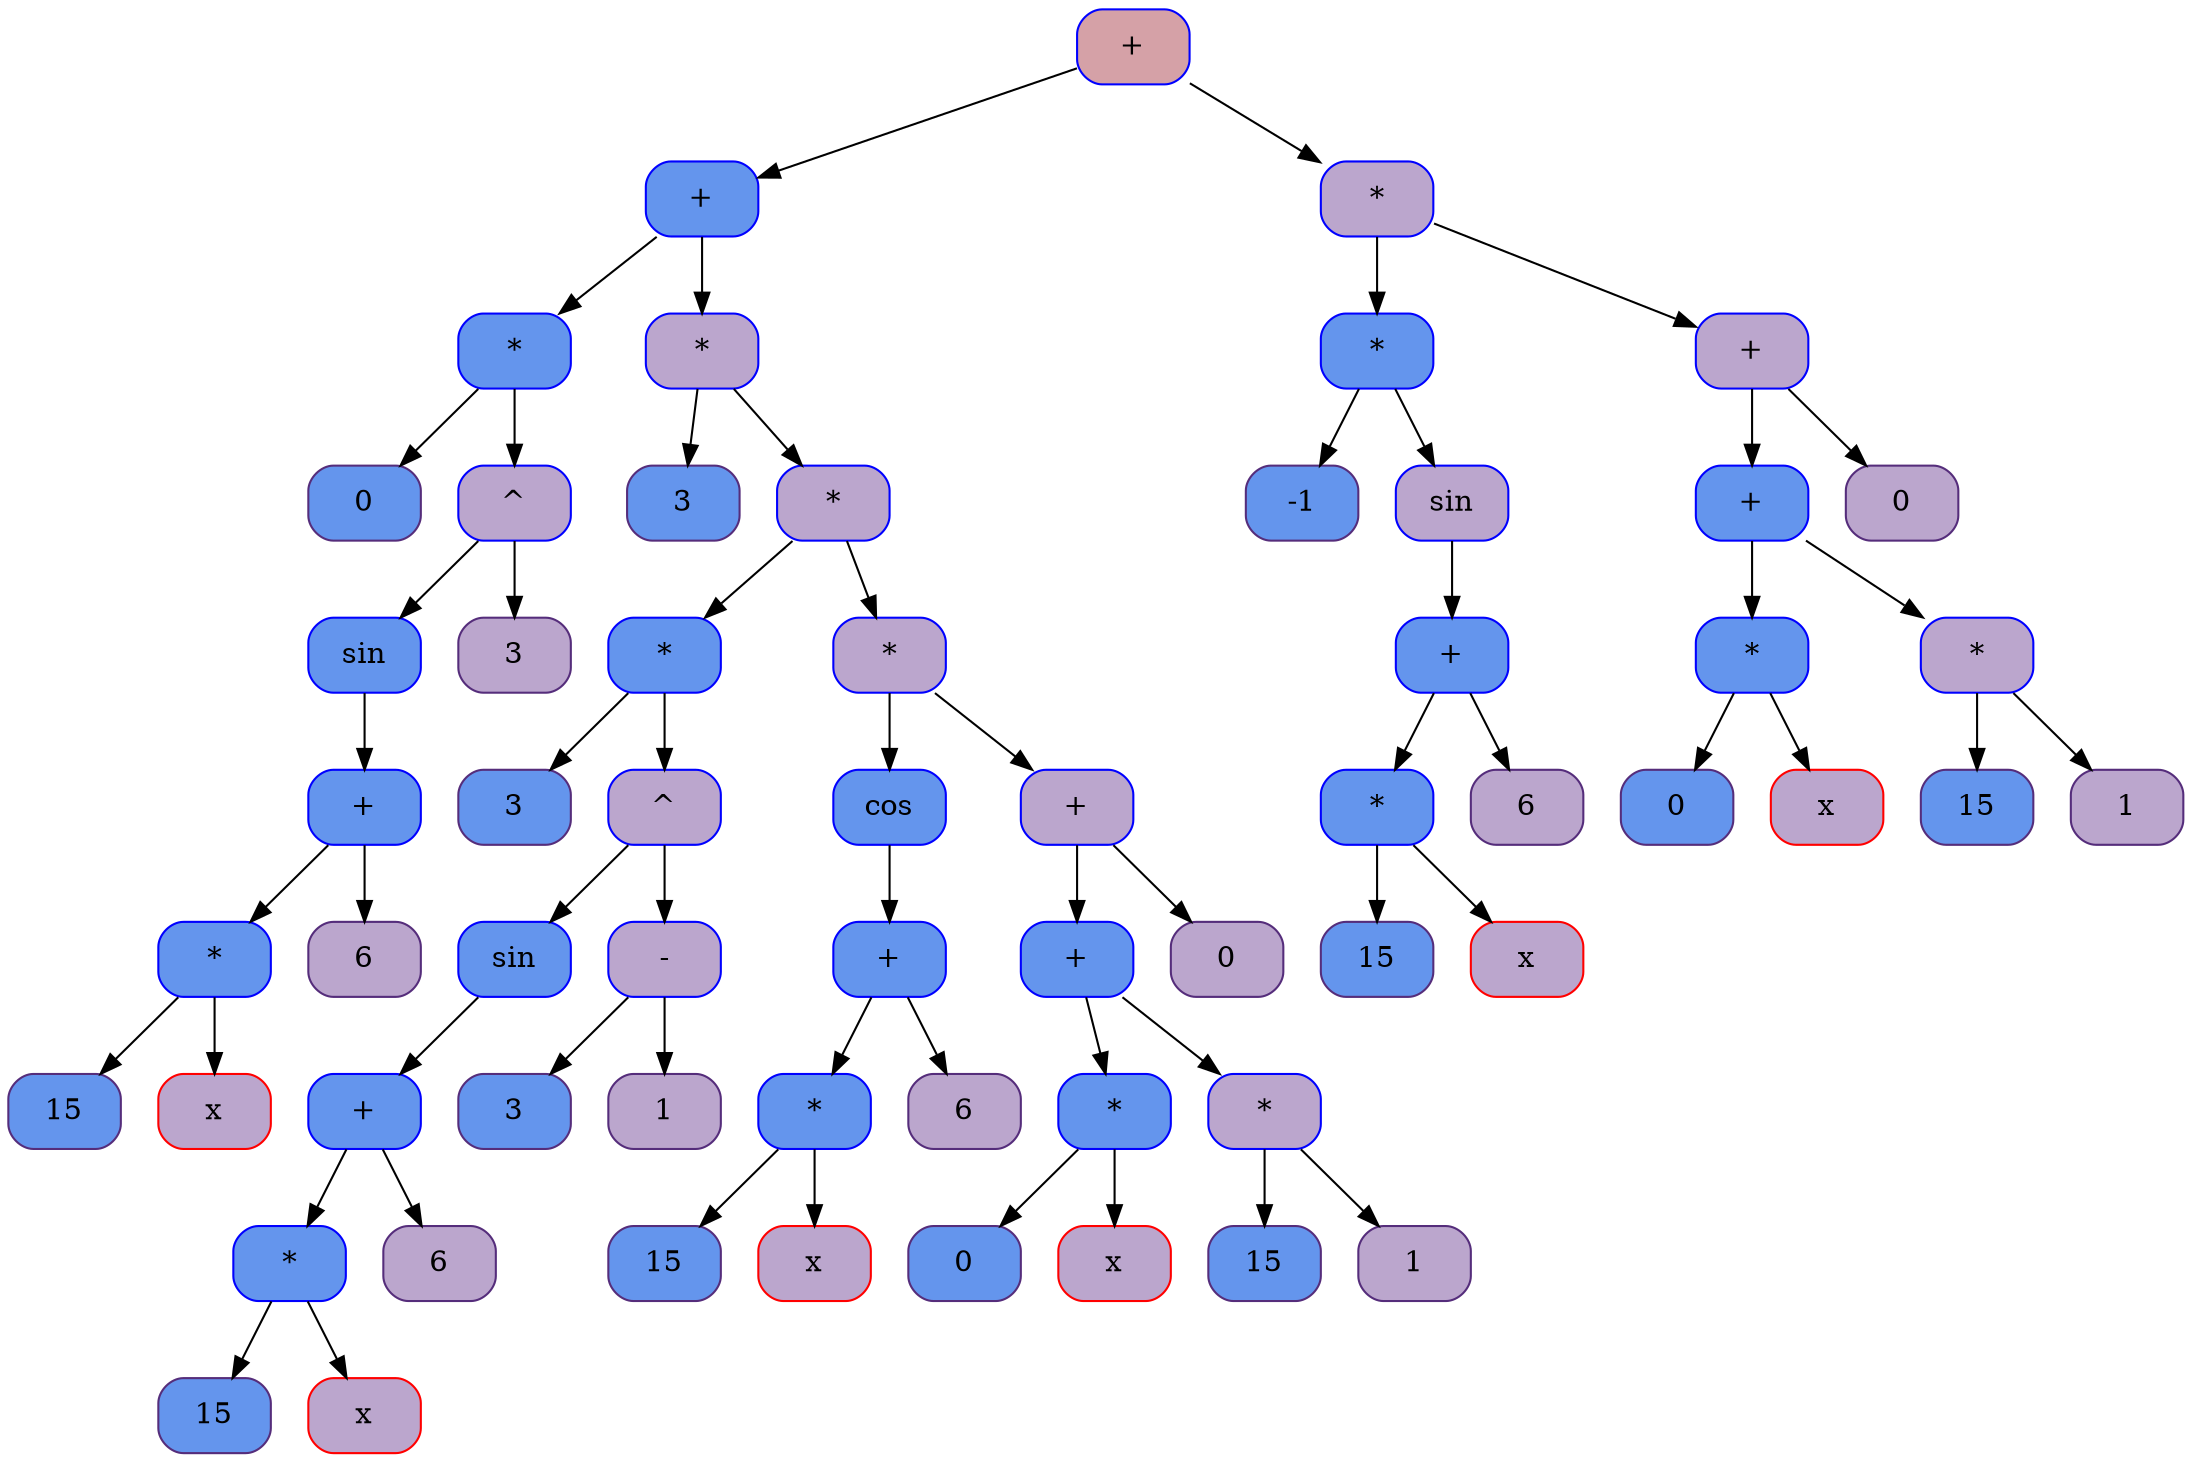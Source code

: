 digraph tree {
	node [shape=Mrecord, style=filled,                            fillcolor="#bba6cd", color="#552d7b"];
5456 [shape=record, style="filled,rounded", color=" #0000ff ",                          fillcolor="#d5a1a7", fontsize=14, label=" + "];
	5456 -> 5392;
5392 [shape=record, style="filled,rounded", color=" #0000ff ",                          fillcolor="#6495ed", fontsize=14, label=" + "];
	5392 -> 5328;
5328 [shape=record, style="filled,rounded", color=" #0000ff ",                          fillcolor="#6495ed", fontsize=14, label=" * "];
	5328 -> 5264;
5264 [shape=record, style="filled,rounded", color="#552d7b",                          fillcolor="#6495ed", fontsize=14, label=" 0 "];
	5328 -> 4752;
4752 [shape=record, style="filled,rounded", color=" #0000ff ",                          fillcolor="#bba6cd", fontsize=14, label=" ^ "];
	4752 -> 4816;
4816 [shape=record, style="filled,rounded", color=" #0000ff ",                          fillcolor="#6495ed", fontsize=14, label=" sin "];
	4816 -> 4880;
4880 [shape=record, style="filled,rounded", color=" #0000ff ",                          fillcolor="#6495ed", fontsize=14, label=" + "];
	4880 -> 4944;
4944 [shape=record, style="filled,rounded", color=" #0000ff ",                          fillcolor="#6495ed", fontsize=14, label=" * "];
	4944 -> 5008;
5008 [shape=record, style="filled,rounded", color="#552d7b",                          fillcolor="#6495ed", fontsize=14, label=" 15 "];
	4944 -> 5072;
5072 [shape=record, style="filled,rounded", color="#FF0000",                          fillcolor="#bba6cd", fontsize=14, label=" x "];
	4880 -> 5136;
5136 [shape=record, style="filled,rounded", color="#552d7b",                          fillcolor="#bba6cd", fontsize=14, label=" 6 "];
	4752 -> 5200;
5200 [shape=record, style="filled,rounded", color="#552d7b",                          fillcolor="#bba6cd", fontsize=14, label=" 3 "];
	5392 -> 4688;
4688 [shape=record, style="filled,rounded", color=" #0000ff ",                          fillcolor="#bba6cd", fontsize=14, label=" * "];
	4688 -> 4624;
4624 [shape=record, style="filled,rounded", color="#552d7b",                          fillcolor="#6495ed", fontsize=14, label=" 3 "];
	4688 -> 4560;
4560 [shape=record, style="filled,rounded", color=" #0000ff ",                          fillcolor="#bba6cd", fontsize=14, label=" * "];
	4560 -> 4496;
4496 [shape=record, style="filled,rounded", color=" #0000ff ",                          fillcolor="#6495ed", fontsize=14, label=" * "];
	4496 -> 4432;
4432 [shape=record, style="filled,rounded", color="#552d7b",                          fillcolor="#6495ed", fontsize=14, label=" 3 "];
	4496 -> 4368;
4368 [shape=record, style="filled,rounded", color=" #0000ff ",                          fillcolor="#bba6cd", fontsize=14, label=" ^ "];
	4368 -> 3984;
3984 [shape=record, style="filled,rounded", color=" #0000ff ",                          fillcolor="#6495ed", fontsize=14, label=" sin "];
	3984 -> 4048;
4048 [shape=record, style="filled,rounded", color=" #0000ff ",                          fillcolor="#6495ed", fontsize=14, label=" + "];
	4048 -> 4112;
4112 [shape=record, style="filled,rounded", color=" #0000ff ",                          fillcolor="#6495ed", fontsize=14, label=" * "];
	4112 -> 4176;
4176 [shape=record, style="filled,rounded", color="#552d7b",                          fillcolor="#6495ed", fontsize=14, label=" 15 "];
	4112 -> 4240;
4240 [shape=record, style="filled,rounded", color="#FF0000",                          fillcolor="#bba6cd", fontsize=14, label=" x "];
	4048 -> 4304;
4304 [shape=record, style="filled,rounded", color="#552d7b",                          fillcolor="#bba6cd", fontsize=14, label=" 6 "];
	4368 -> 3920;
3920 [shape=record, style="filled,rounded", color=" #0000ff ",                          fillcolor="#bba6cd", fontsize=14, label=" - "];
	3920 -> 3856;
3856 [shape=record, style="filled,rounded", color="#552d7b",                          fillcolor="#6495ed", fontsize=14, label=" 3 "];
	3920 -> 3792;
3792 [shape=record, style="filled,rounded", color="#552d7b",                          fillcolor="#bba6cd", fontsize=14, label=" 1 "];
	4560 -> 3728;
3728 [shape=record, style="filled,rounded", color=" #0000ff ",                          fillcolor="#bba6cd", fontsize=14, label=" * "];
	3728 -> 3664;
3664 [shape=record, style="filled,rounded", color=" #0000ff ",                          fillcolor="#6495ed", fontsize=14, label=" cos "];
	3664 -> 3344;
3344 [shape=record, style="filled,rounded", color=" #0000ff ",                          fillcolor="#6495ed", fontsize=14, label=" + "];
	3344 -> 3408;
3408 [shape=record, style="filled,rounded", color=" #0000ff ",                          fillcolor="#6495ed", fontsize=14, label=" * "];
	3408 -> 3472;
3472 [shape=record, style="filled,rounded", color="#552d7b",                          fillcolor="#6495ed", fontsize=14, label=" 15 "];
	3408 -> 3536;
3536 [shape=record, style="filled,rounded", color="#FF0000",                          fillcolor="#bba6cd", fontsize=14, label=" x "];
	3344 -> 3600;
3600 [shape=record, style="filled,rounded", color="#552d7b",                          fillcolor="#bba6cd", fontsize=14, label=" 6 "];
	3728 -> 3280;
3280 [shape=record, style="filled,rounded", color=" #0000ff ",                          fillcolor="#bba6cd", fontsize=14, label=" + "];
	3280 -> 3216;
3216 [shape=record, style="filled,rounded", color=" #0000ff ",                          fillcolor="#6495ed", fontsize=14, label=" + "];
	3216 -> 3152;
3152 [shape=record, style="filled,rounded", color=" #0000ff ",                          fillcolor="#6495ed", fontsize=14, label=" * "];
	3152 -> 3088;
3088 [shape=record, style="filled,rounded", color="#552d7b",                          fillcolor="#6495ed", fontsize=14, label=" 0 "];
	3152 -> 3024;
3024 [shape=record, style="filled,rounded", color="#FF0000",                          fillcolor="#bba6cd", fontsize=14, label=" x "];
	3216 -> 2960;
2960 [shape=record, style="filled,rounded", color=" #0000ff ",                          fillcolor="#bba6cd", fontsize=14, label=" * "];
	2960 -> 2896;
2896 [shape=record, style="filled,rounded", color="#552d7b",                          fillcolor="#6495ed", fontsize=14, label=" 15 "];
	2960 -> 2832;
2832 [shape=record, style="filled,rounded", color="#552d7b",                          fillcolor="#bba6cd", fontsize=14, label=" 1 "];
	3280 -> 2768;
2768 [shape=record, style="filled,rounded", color="#552d7b",                          fillcolor="#bba6cd", fontsize=14, label=" 0 "];
	5456 -> 2704;
2704 [shape=record, style="filled,rounded", color=" #0000ff ",                          fillcolor="#bba6cd", fontsize=14, label=" * "];
	2704 -> 2640;
2640 [shape=record, style="filled,rounded", color=" #0000ff ",                          fillcolor="#6495ed", fontsize=14, label=" * "];
	2640 -> 2576;
2576 [shape=record, style="filled,rounded", color="#552d7b",                          fillcolor="#6495ed", fontsize=14, label=" -1 "];
	2640 -> 2512;
2512 [shape=record, style="filled,rounded", color=" #0000ff ",                          fillcolor="#bba6cd", fontsize=14, label=" sin "];
	2512 -> 2192;
2192 [shape=record, style="filled,rounded", color=" #0000ff ",                          fillcolor="#6495ed", fontsize=14, label=" + "];
	2192 -> 2256;
2256 [shape=record, style="filled,rounded", color=" #0000ff ",                          fillcolor="#6495ed", fontsize=14, label=" * "];
	2256 -> 2320;
2320 [shape=record, style="filled,rounded", color="#552d7b",                          fillcolor="#6495ed", fontsize=14, label=" 15 "];
	2256 -> 2384;
2384 [shape=record, style="filled,rounded", color="#FF0000",                          fillcolor="#bba6cd", fontsize=14, label=" x "];
	2192 -> 2448;
2448 [shape=record, style="filled,rounded", color="#552d7b",                          fillcolor="#bba6cd", fontsize=14, label=" 6 "];
	2704 -> 2128;
2128 [shape=record, style="filled,rounded", color=" #0000ff ",                          fillcolor="#bba6cd", fontsize=14, label=" + "];
	2128 -> 2064;
2064 [shape=record, style="filled,rounded", color=" #0000ff ",                          fillcolor="#6495ed", fontsize=14, label=" + "];
	2064 -> 2000;
2000 [shape=record, style="filled,rounded", color=" #0000ff ",                          fillcolor="#6495ed", fontsize=14, label=" * "];
	2000 -> 1936;
1936 [shape=record, style="filled,rounded", color="#552d7b",                          fillcolor="#6495ed", fontsize=14, label=" 0 "];
	2000 -> 1872;
1872 [shape=record, style="filled,rounded", color="#FF0000",                          fillcolor="#bba6cd", fontsize=14, label=" x "];
	2064 -> 1808;
1808 [shape=record, style="filled,rounded", color=" #0000ff ",                          fillcolor="#bba6cd", fontsize=14, label=" * "];
	1808 -> 1744;
1744 [shape=record, style="filled,rounded", color="#552d7b",                          fillcolor="#6495ed", fontsize=14, label=" 15 "];
	1808 -> 1680;
1680 [shape=record, style="filled,rounded", color="#552d7b",                          fillcolor="#bba6cd", fontsize=14, label=" 1 "];
	2128 -> 1616;
1616 [shape=record, style="filled,rounded", color="#552d7b",                          fillcolor="#bba6cd", fontsize=14, label=" 0 "];
}
